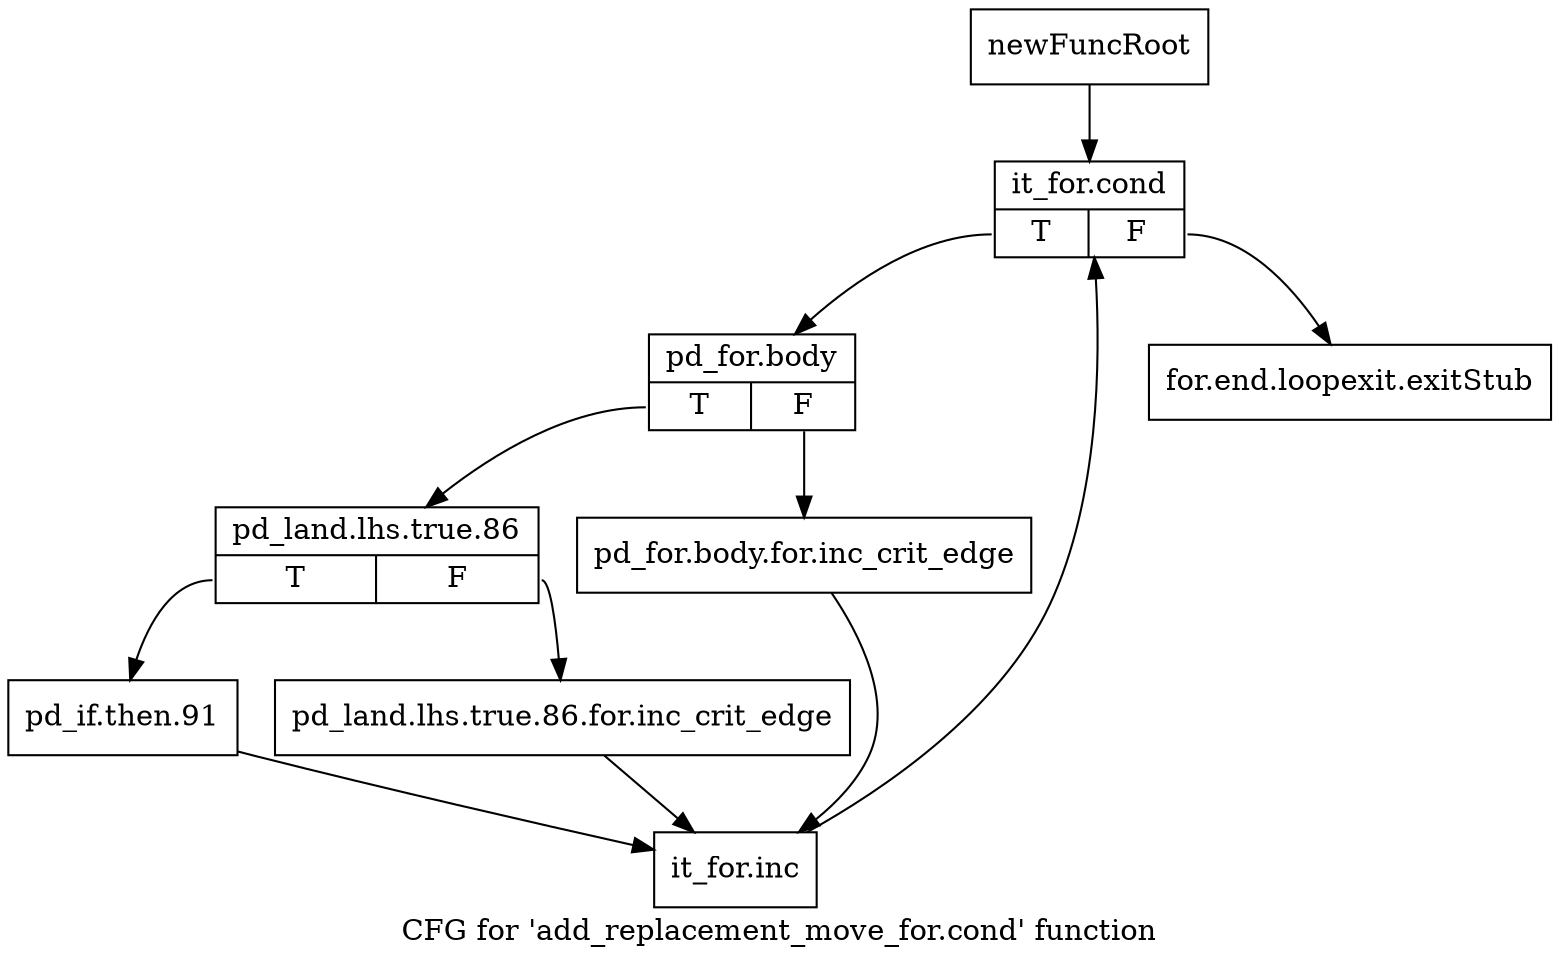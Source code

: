 digraph "CFG for 'add_replacement_move_for.cond' function" {
	label="CFG for 'add_replacement_move_for.cond' function";

	Node0x4099270 [shape=record,label="{newFuncRoot}"];
	Node0x4099270 -> Node0x4099310;
	Node0x40992c0 [shape=record,label="{for.end.loopexit.exitStub}"];
	Node0x4099310 [shape=record,label="{it_for.cond|{<s0>T|<s1>F}}"];
	Node0x4099310:s0 -> Node0x4099360;
	Node0x4099310:s1 -> Node0x40992c0;
	Node0x4099360 [shape=record,label="{pd_for.body|{<s0>T|<s1>F}}"];
	Node0x4099360:s0 -> Node0x4099400;
	Node0x4099360:s1 -> Node0x40993b0;
	Node0x40993b0 [shape=record,label="{pd_for.body.for.inc_crit_edge}"];
	Node0x40993b0 -> Node0x4099e30;
	Node0x4099400 [shape=record,label="{pd_land.lhs.true.86|{<s0>T|<s1>F}}"];
	Node0x4099400:s0 -> Node0x4099de0;
	Node0x4099400:s1 -> Node0x4099450;
	Node0x4099450 [shape=record,label="{pd_land.lhs.true.86.for.inc_crit_edge}"];
	Node0x4099450 -> Node0x4099e30;
	Node0x4099de0 [shape=record,label="{pd_if.then.91}"];
	Node0x4099de0 -> Node0x4099e30;
	Node0x4099e30 [shape=record,label="{it_for.inc}"];
	Node0x4099e30 -> Node0x4099310;
}
